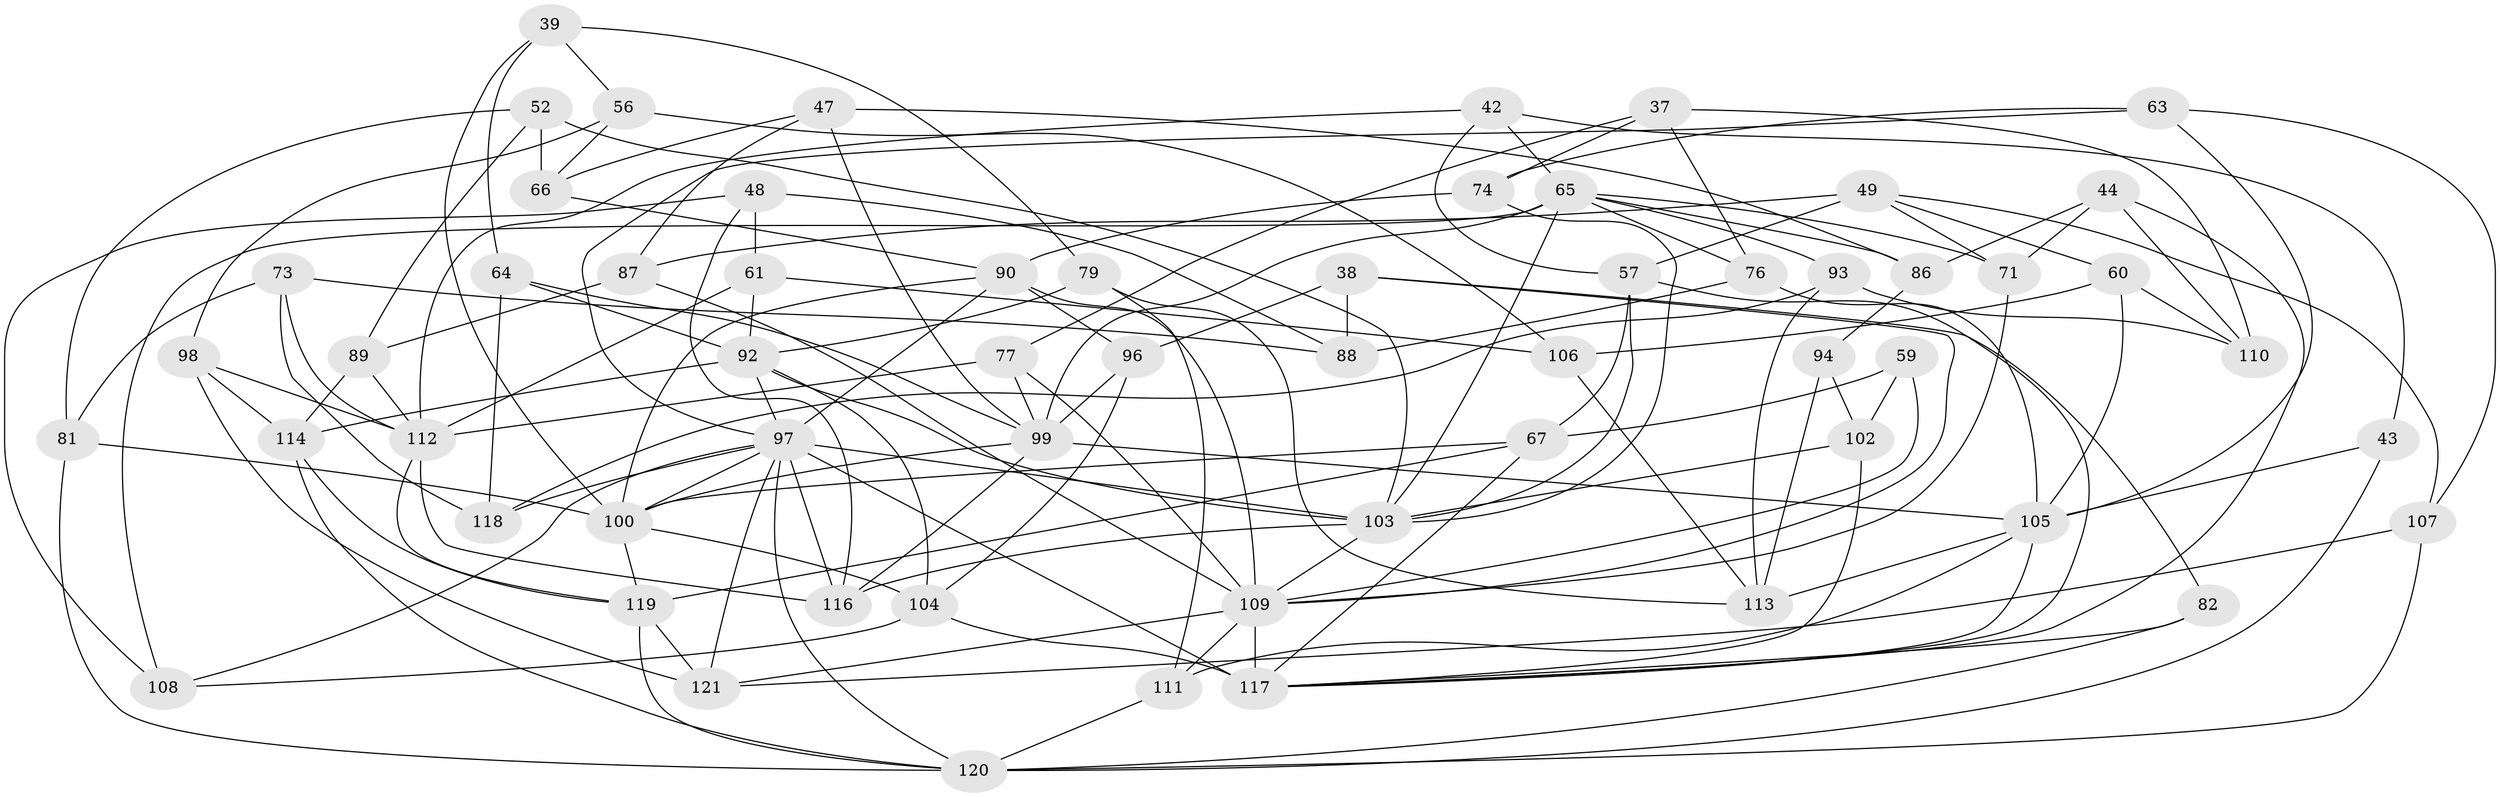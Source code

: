 // original degree distribution, {4: 1.0}
// Generated by graph-tools (version 1.1) at 2025/02/03/04/25 22:02:40]
// undirected, 60 vertices, 149 edges
graph export_dot {
graph [start="1"]
  node [color=gray90,style=filled];
  37;
  38;
  39;
  42;
  43;
  44;
  47;
  48;
  49 [super="+27"];
  52;
  56;
  57 [super="+3"];
  59;
  60;
  61;
  63;
  64;
  65 [super="+5+55+20+53"];
  66;
  67 [super="+12"];
  71;
  73;
  74;
  76;
  77;
  79;
  81;
  82;
  86;
  87;
  88;
  89;
  90 [super="+84"];
  92 [super="+25"];
  93;
  94;
  96 [super="+6"];
  97 [super="+70+58+75"];
  98;
  99 [super="+68"];
  100 [super="+40+41"];
  102;
  103 [super="+36+83"];
  104 [super="+1+17+69"];
  105 [super="+16"];
  106;
  107;
  108 [super="+13"];
  109 [super="+9+30+78"];
  110;
  111;
  112 [super="+32+72"];
  113 [super="+51"];
  114 [super="+95"];
  116 [super="+45"];
  117 [super="+80+85"];
  118;
  119 [super="+62+115"];
  120 [super="+4+101+91"];
  121 [super="+10"];
  37 -- 76;
  37 -- 110;
  37 -- 77;
  37 -- 74;
  38 -- 88;
  38 -- 82;
  38 -- 109;
  38 -- 96;
  39 -- 64;
  39 -- 79;
  39 -- 56;
  39 -- 100;
  42 -- 43;
  42 -- 57;
  42 -- 65;
  42 -- 112;
  43 -- 120 [weight=2];
  43 -- 105;
  44 -- 71;
  44 -- 86;
  44 -- 110;
  44 -- 117;
  47 -- 86;
  47 -- 66;
  47 -- 87;
  47 -- 99;
  48 -- 61;
  48 -- 88;
  48 -- 108;
  48 -- 116;
  49 -- 71;
  49 -- 60;
  49 -- 57 [weight=2];
  49 -- 107;
  49 -- 87;
  52 -- 66;
  52 -- 89;
  52 -- 81;
  52 -- 103;
  56 -- 98;
  56 -- 106;
  56 -- 66;
  57 -- 117;
  57 -- 67;
  57 -- 103;
  59 -- 67 [weight=2];
  59 -- 102;
  59 -- 109;
  60 -- 106;
  60 -- 110;
  60 -- 105;
  61 -- 106;
  61 -- 112;
  61 -- 92;
  63 -- 107;
  63 -- 74;
  63 -- 105;
  63 -- 97;
  64 -- 99;
  64 -- 92;
  64 -- 118;
  65 -- 99 [weight=2];
  65 -- 108 [weight=2];
  65 -- 86;
  65 -- 103 [weight=3];
  65 -- 76;
  65 -- 93;
  65 -- 71;
  66 -- 90;
  67 -- 119;
  67 -- 100;
  67 -- 117;
  71 -- 109;
  73 -- 118;
  73 -- 81;
  73 -- 88;
  73 -- 112;
  74 -- 103;
  74 -- 90;
  76 -- 88;
  76 -- 105;
  77 -- 109;
  77 -- 112;
  77 -- 99;
  79 -- 113;
  79 -- 111;
  79 -- 92;
  81 -- 100;
  81 -- 120;
  82 -- 120 [weight=2];
  82 -- 117;
  86 -- 94;
  87 -- 89;
  87 -- 109;
  89 -- 114;
  89 -- 112;
  90 -- 100;
  90 -- 109 [weight=3];
  90 -- 96 [weight=2];
  90 -- 97 [weight=2];
  92 -- 104 [weight=2];
  92 -- 103 [weight=2];
  92 -- 114 [weight=2];
  92 -- 97;
  93 -- 118;
  93 -- 113;
  93 -- 110;
  94 -- 102;
  94 -- 113 [weight=2];
  96 -- 104;
  96 -- 99 [weight=2];
  97 -- 120 [weight=2];
  97 -- 117 [weight=5];
  97 -- 103 [weight=2];
  97 -- 100;
  97 -- 108;
  97 -- 116;
  97 -- 118;
  97 -- 121;
  98 -- 114;
  98 -- 121;
  98 -- 112;
  99 -- 116;
  99 -- 100;
  99 -- 105;
  100 -- 104 [weight=3];
  100 -- 119;
  102 -- 103;
  102 -- 117;
  103 -- 116 [weight=2];
  103 -- 109;
  104 -- 108 [weight=2];
  104 -- 117 [weight=2];
  105 -- 111;
  105 -- 113;
  105 -- 117;
  106 -- 113;
  107 -- 120;
  107 -- 121;
  109 -- 121;
  109 -- 117 [weight=3];
  109 -- 111;
  111 -- 120;
  112 -- 116;
  112 -- 119;
  114 -- 120;
  114 -- 119;
  119 -- 121 [weight=2];
  119 -- 120 [weight=2];
}
